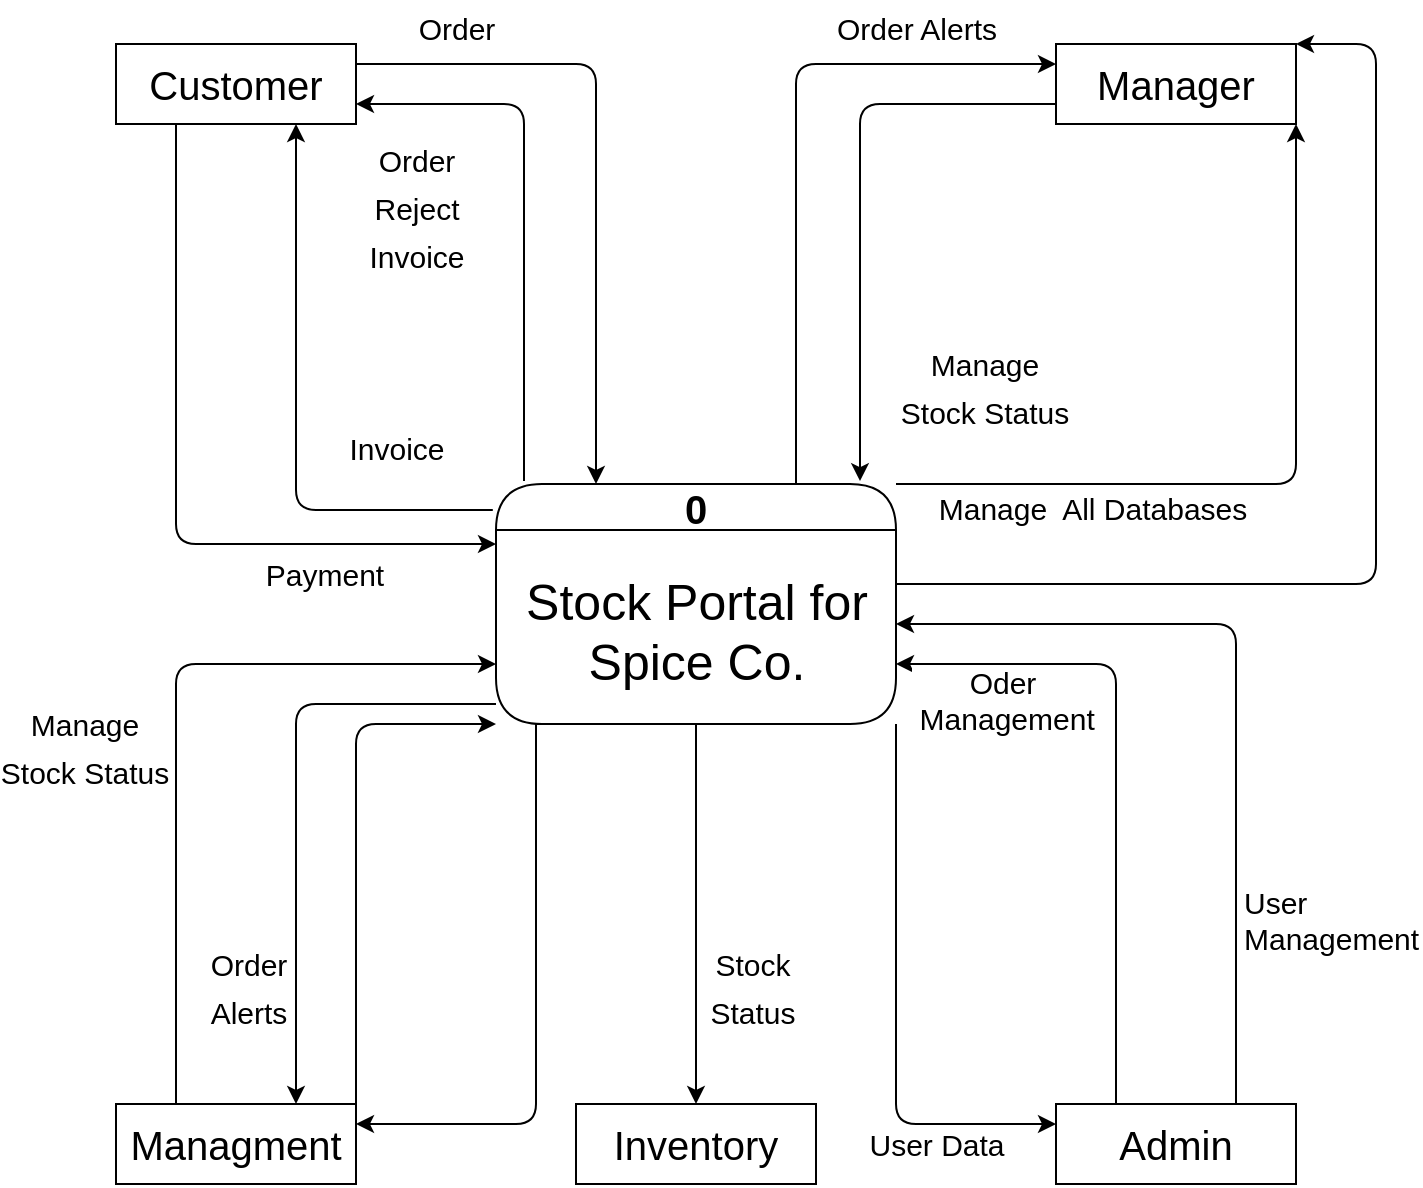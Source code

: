 <mxfile>
    <diagram id="lw6FeT4Sz2WTlQnbvO4H" name="Page-1">
        <mxGraphModel dx="1413" dy="783" grid="1" gridSize="10" guides="1" tooltips="1" connect="1" arrows="1" fold="1" page="1" pageScale="1" pageWidth="850" pageHeight="1100" math="0" shadow="0">
            <root>
                <mxCell id="0"/>
                <mxCell id="1" parent="0"/>
                <mxCell id="36" style="edgeStyle=none;html=1;entryX=1;entryY=0.25;entryDx=0;entryDy=0;" parent="1" target="9" edge="1">
                    <mxGeometry relative="1" as="geometry">
                        <mxPoint x="340" y="410" as="sourcePoint"/>
                        <Array as="points">
                            <mxPoint x="340" y="610"/>
                        </Array>
                    </mxGeometry>
                </mxCell>
                <mxCell id="40" style="edgeStyle=none;html=1;exitX=1;exitY=1;exitDx=0;exitDy=0;entryX=0;entryY=0.25;entryDx=0;entryDy=0;" parent="1" source="2" target="7" edge="1">
                    <mxGeometry relative="1" as="geometry">
                        <Array as="points">
                            <mxPoint x="520" y="610"/>
                        </Array>
                    </mxGeometry>
                </mxCell>
                <mxCell id="41" value="&lt;font style=&quot;font-size: 15px;&quot;&gt;User Data&lt;/font&gt;" style="edgeLabel;html=1;align=center;verticalAlign=middle;resizable=0;points=[];" parent="40" vertex="1" connectable="0">
                    <mxGeometry x="0.567" y="2" relative="1" as="geometry">
                        <mxPoint y="12" as="offset"/>
                    </mxGeometry>
                </mxCell>
                <mxCell id="2" value="&lt;font style=&quot;font-size: 20px;&quot;&gt;0&lt;/font&gt;" style="swimlane;whiteSpace=wrap;html=1;rounded=1;arcSize=50;" parent="1" vertex="1">
                    <mxGeometry x="320" y="290" width="200" height="120" as="geometry"/>
                </mxCell>
                <mxCell id="4" value="&lt;font style=&quot;font-size: 25px;&quot;&gt;Stock Portal for &lt;br&gt;Spice Co.&lt;/font&gt;" style="text;html=1;align=center;verticalAlign=middle;resizable=0;points=[];autosize=1;strokeColor=none;fillColor=none;" parent="2" vertex="1">
                    <mxGeometry x="5" y="38" width="190" height="70" as="geometry"/>
                </mxCell>
                <mxCell id="5" value="&lt;font style=&quot;font-size: 20px;&quot;&gt;Customer&lt;/font&gt;" style="rounded=0;whiteSpace=wrap;html=1;fontSize=14;" parent="1" vertex="1">
                    <mxGeometry x="130" y="70" width="120" height="40" as="geometry"/>
                </mxCell>
                <mxCell id="6" value="&lt;div style=&quot;text-align: start;&quot;&gt;&lt;font style=&quot;background-color: initial; font-size: 20px;&quot;&gt;Manager&lt;/font&gt;&lt;span style=&quot;background-color: initial; color: rgba(0, 0, 0, 0); font-family: monospace; font-size: 0px; text-align: start;&quot;&gt;%3CmxGraphModel%3E%3Croot%3E%3CmxCell%20id%3D%220%22%2F%3E%3CmxCell%20id%3D%221%22%20parent%3D%220%22%2F%3E%3CmxCell%20id%3D%222%22%20value%3D%22%26lt%3Bfont%20style%3D%26quot%3Bfont-size%3A%2020px%3B%26quot%3B%26gt%3BCustomer%26lt%3B%2Ffont%26gt%3B%22%20style%3D%22rounded%3D0%3BwhiteSpace%3Dwrap%3Bhtml%3D1%3BfontSize%3D14%3B%22%20vertex%3D%221%22%20parent%3D%221%22%3E%3CmxGeometry%20x%3D%22130%22%20y%3D%2270%22%20width%3D%22120%22%20height%3D%2240%22%20as%3D%22geometry%22%2F%3E%3C%2FmxCell%3E%3C%2Froot%3E%3C%2FmxGraphModel%3E&lt;/span&gt;&lt;span style=&quot;background-color: initial; font-size: 0px;&quot;&gt;&lt;font face=&quot;monospace&quot; color=&quot;rgba(0, 0, 0, 0)&quot;&gt;https://music.youtube.com/watch?v=BXsjKvdEae4&amp;amp;si=lK1nP5Bo9hr5hulV&lt;/font&gt;&lt;/span&gt;&lt;/div&gt;" style="rounded=0;whiteSpace=wrap;html=1;fontSize=14;" parent="1" vertex="1">
                    <mxGeometry x="600" y="70" width="120" height="40" as="geometry"/>
                </mxCell>
                <mxCell id="7" value="&lt;div style=&quot;text-align: start;&quot;&gt;&lt;span style=&quot;font-size: 20px;&quot;&gt;Admin&lt;/span&gt;&lt;/div&gt;" style="rounded=0;whiteSpace=wrap;html=1;fontSize=14;" parent="1" vertex="1">
                    <mxGeometry x="600" y="600" width="120" height="40" as="geometry"/>
                </mxCell>
                <mxCell id="8" value="&lt;div style=&quot;text-align: start;&quot;&gt;&lt;span style=&quot;font-size: 20px;&quot;&gt;Inventory&lt;/span&gt;&lt;/div&gt;" style="rounded=0;whiteSpace=wrap;html=1;fontSize=14;" parent="1" vertex="1">
                    <mxGeometry x="360" y="600" width="120" height="40" as="geometry"/>
                </mxCell>
                <mxCell id="35" style="edgeStyle=none;html=1;exitX=1;exitY=0.5;exitDx=0;exitDy=0;entryX=0;entryY=1;entryDx=0;entryDy=0;" parent="1" source="9" target="2" edge="1">
                    <mxGeometry relative="1" as="geometry">
                        <Array as="points">
                            <mxPoint x="250" y="410"/>
                        </Array>
                    </mxGeometry>
                </mxCell>
                <mxCell id="9" value="&lt;div style=&quot;text-align: start;&quot;&gt;&lt;span style=&quot;font-size: 20px;&quot;&gt;Managment&lt;/span&gt;&lt;/div&gt;" style="rounded=0;whiteSpace=wrap;html=1;fontSize=14;" parent="1" vertex="1">
                    <mxGeometry x="130" y="600" width="120" height="40" as="geometry"/>
                </mxCell>
                <mxCell id="11" value="" style="endArrow=classic;html=1;fontSize=20;entryX=0.75;entryY=0;entryDx=0;entryDy=0;" parent="1" target="9" edge="1">
                    <mxGeometry width="50" height="50" relative="1" as="geometry">
                        <mxPoint x="320" y="400" as="sourcePoint"/>
                        <mxPoint x="450" y="340" as="targetPoint"/>
                        <Array as="points">
                            <mxPoint x="220" y="400"/>
                        </Array>
                    </mxGeometry>
                </mxCell>
                <mxCell id="22" value="&lt;font style=&quot;font-size: 15px;&quot;&gt;Order&lt;br&gt;Alerts&lt;br&gt;&lt;/font&gt;" style="edgeLabel;html=1;align=center;verticalAlign=middle;resizable=0;points=[];fontSize=20;" parent="11" vertex="1" connectable="0">
                    <mxGeometry x="0.648" y="1" relative="1" as="geometry">
                        <mxPoint x="-25" y="-7" as="offset"/>
                    </mxGeometry>
                </mxCell>
                <mxCell id="12" value="" style="endArrow=classic;html=1;fontSize=20;entryX=0;entryY=0.75;entryDx=0;entryDy=0;exitX=0.25;exitY=0;exitDx=0;exitDy=0;" parent="1" source="9" target="2" edge="1">
                    <mxGeometry width="50" height="50" relative="1" as="geometry">
                        <mxPoint x="400" y="390" as="sourcePoint"/>
                        <mxPoint x="450" y="340" as="targetPoint"/>
                        <Array as="points">
                            <mxPoint x="160" y="380"/>
                        </Array>
                    </mxGeometry>
                </mxCell>
                <mxCell id="13" value="" style="endArrow=classic;html=1;fontSize=20;entryX=0;entryY=0.25;entryDx=0;entryDy=0;exitX=0.25;exitY=1;exitDx=0;exitDy=0;" parent="1" source="5" target="2" edge="1">
                    <mxGeometry width="50" height="50" relative="1" as="geometry">
                        <mxPoint x="400" y="390" as="sourcePoint"/>
                        <mxPoint x="450" y="340" as="targetPoint"/>
                        <Array as="points">
                            <mxPoint x="160" y="320"/>
                        </Array>
                    </mxGeometry>
                </mxCell>
                <mxCell id="14" value="" style="endArrow=classic;html=1;fontSize=20;entryX=0.75;entryY=1;entryDx=0;entryDy=0;exitX=-0.008;exitY=0.108;exitDx=0;exitDy=0;exitPerimeter=0;" parent="1" source="2" target="5" edge="1">
                    <mxGeometry width="50" height="50" relative="1" as="geometry">
                        <mxPoint x="400" y="390" as="sourcePoint"/>
                        <mxPoint x="450" y="340" as="targetPoint"/>
                        <Array as="points">
                            <mxPoint x="220" y="303"/>
                        </Array>
                    </mxGeometry>
                </mxCell>
                <mxCell id="15" value="" style="endArrow=classic;html=1;fontSize=20;entryX=1;entryY=0.75;entryDx=0;entryDy=0;exitX=0.07;exitY=-0.012;exitDx=0;exitDy=0;exitPerimeter=0;" parent="1" source="2" target="5" edge="1">
                    <mxGeometry width="50" height="50" relative="1" as="geometry">
                        <mxPoint x="400" y="390" as="sourcePoint"/>
                        <mxPoint x="450" y="340" as="targetPoint"/>
                        <Array as="points">
                            <mxPoint x="334" y="100"/>
                        </Array>
                    </mxGeometry>
                </mxCell>
                <mxCell id="16" value="" style="endArrow=classic;html=1;fontSize=20;exitX=1;exitY=0.25;exitDx=0;exitDy=0;entryX=0.25;entryY=0;entryDx=0;entryDy=0;" parent="1" source="5" target="2" edge="1">
                    <mxGeometry width="50" height="50" relative="1" as="geometry">
                        <mxPoint x="400" y="390" as="sourcePoint"/>
                        <mxPoint x="450" y="340" as="targetPoint"/>
                        <Array as="points">
                            <mxPoint x="370" y="80"/>
                        </Array>
                    </mxGeometry>
                </mxCell>
                <mxCell id="17" value="" style="endArrow=classic;html=1;fontSize=20;entryX=0;entryY=0.25;entryDx=0;entryDy=0;exitX=0.75;exitY=0;exitDx=0;exitDy=0;" parent="1" source="2" target="6" edge="1">
                    <mxGeometry width="50" height="50" relative="1" as="geometry">
                        <mxPoint x="400" y="390" as="sourcePoint"/>
                        <mxPoint x="450" y="340" as="targetPoint"/>
                        <Array as="points">
                            <mxPoint x="470" y="80"/>
                        </Array>
                    </mxGeometry>
                </mxCell>
                <mxCell id="18" value="" style="endArrow=classic;html=1;fontSize=20;exitX=0;exitY=0.75;exitDx=0;exitDy=0;entryX=0.91;entryY=-0.012;entryDx=0;entryDy=0;entryPerimeter=0;" parent="1" source="6" target="2" edge="1">
                    <mxGeometry width="50" height="50" relative="1" as="geometry">
                        <mxPoint x="400" y="390" as="sourcePoint"/>
                        <mxPoint x="510" y="300" as="targetPoint"/>
                        <Array as="points">
                            <mxPoint x="502" y="100"/>
                        </Array>
                    </mxGeometry>
                </mxCell>
                <mxCell id="19" value="" style="endArrow=classic;html=1;fontSize=20;exitX=0.5;exitY=1;exitDx=0;exitDy=0;entryX=0.5;entryY=0;entryDx=0;entryDy=0;" parent="1" source="2" target="8" edge="1">
                    <mxGeometry width="50" height="50" relative="1" as="geometry">
                        <mxPoint x="400" y="390" as="sourcePoint"/>
                        <mxPoint x="450" y="340" as="targetPoint"/>
                    </mxGeometry>
                </mxCell>
                <mxCell id="20" value="" style="endArrow=classic;html=1;fontSize=20;entryX=1;entryY=0.75;entryDx=0;entryDy=0;" parent="1" target="2" edge="1">
                    <mxGeometry width="50" height="50" relative="1" as="geometry">
                        <mxPoint x="630" y="600" as="sourcePoint"/>
                        <mxPoint x="450" y="340" as="targetPoint"/>
                        <Array as="points">
                            <mxPoint x="630" y="380"/>
                        </Array>
                    </mxGeometry>
                </mxCell>
                <mxCell id="38" value="&lt;font style=&quot;font-size: 15px;&quot;&gt;Oder&lt;br&gt;&amp;nbsp;Management&lt;/font&gt;" style="edgeLabel;html=1;align=center;verticalAlign=middle;resizable=0;points=[];" parent="20" vertex="1" connectable="0">
                    <mxGeometry x="0.681" y="1" relative="1" as="geometry">
                        <mxPoint y="17" as="offset"/>
                    </mxGeometry>
                </mxCell>
                <mxCell id="21" value="" style="endArrow=classic;html=1;fontSize=20;exitX=0.75;exitY=0;exitDx=0;exitDy=0;" parent="1" source="7" edge="1">
                    <mxGeometry width="50" height="50" relative="1" as="geometry">
                        <mxPoint x="400" y="390" as="sourcePoint"/>
                        <mxPoint x="520" y="360" as="targetPoint"/>
                        <Array as="points">
                            <mxPoint x="690" y="360"/>
                        </Array>
                    </mxGeometry>
                </mxCell>
                <mxCell id="23" value="&lt;font style=&quot;font-size: 15px;&quot;&gt;Manage&lt;br&gt;Stock Status&lt;br&gt;&lt;/font&gt;" style="edgeLabel;html=1;align=center;verticalAlign=middle;resizable=0;points=[];fontSize=20;" parent="1" vertex="1" connectable="0">
                    <mxGeometry x="110" y="410" as="geometry">
                        <mxPoint x="4" y="10" as="offset"/>
                    </mxGeometry>
                </mxCell>
                <mxCell id="24" value="&lt;font style=&quot;font-size: 15px;&quot;&gt;Stock&lt;br&gt;Status&lt;br&gt;&lt;/font&gt;" style="edgeLabel;html=1;align=center;verticalAlign=middle;resizable=0;points=[];fontSize=20;" parent="1" vertex="1" connectable="0">
                    <mxGeometry x="450" y="540" as="geometry">
                        <mxPoint x="-2" as="offset"/>
                    </mxGeometry>
                </mxCell>
                <mxCell id="25" value="&lt;font style=&quot;font-size: 15px;&quot;&gt;&lt;br&gt;&lt;/font&gt;" style="edgeLabel;html=1;align=center;verticalAlign=middle;resizable=0;points=[];fontSize=20;" parent="1" vertex="1" connectable="0">
                    <mxGeometry x="580" y="540" as="geometry">
                        <mxPoint x="-24" y="2" as="offset"/>
                    </mxGeometry>
                </mxCell>
                <mxCell id="26" value="&lt;font style=&quot;font-size: 15px;&quot;&gt;Manage&amp;nbsp; All Databases&lt;br&gt;&lt;/font&gt;" style="edgeLabel;html=1;align=center;verticalAlign=middle;resizable=0;points=[];fontSize=20;" parent="1" vertex="1" connectable="0">
                    <mxGeometry x="620" y="300" as="geometry">
                        <mxPoint x="-2" as="offset"/>
                    </mxGeometry>
                </mxCell>
                <mxCell id="27" value="&lt;font style=&quot;font-size: 15px;&quot;&gt;Manage&lt;br&gt;Stock Status&lt;br&gt;&lt;/font&gt;" style="edgeLabel;html=1;align=center;verticalAlign=middle;resizable=0;points=[];fontSize=20;" parent="1" vertex="1" connectable="0">
                    <mxGeometry x="560" y="230" as="geometry">
                        <mxPoint x="4" y="10" as="offset"/>
                    </mxGeometry>
                </mxCell>
                <mxCell id="28" value="&lt;font style=&quot;font-size: 15px;&quot;&gt;Order Alerts&lt;br&gt;&lt;/font&gt;" style="edgeLabel;html=1;align=center;verticalAlign=middle;resizable=0;points=[];fontSize=20;" parent="1" vertex="1" connectable="0">
                    <mxGeometry x="530" y="60" as="geometry"/>
                </mxCell>
                <mxCell id="29" value="&lt;font style=&quot;font-size: 15px;&quot;&gt;Order&lt;br&gt;&lt;/font&gt;" style="edgeLabel;html=1;align=center;verticalAlign=middle;resizable=0;points=[];fontSize=20;" parent="1" vertex="1" connectable="0">
                    <mxGeometry x="300" y="60" as="geometry"/>
                </mxCell>
                <mxCell id="30" value="&lt;font style=&quot;font-size: 15px;&quot;&gt;Order&lt;br&gt;Reject&lt;br&gt;Invoice&lt;br&gt;&lt;/font&gt;" style="edgeLabel;html=1;align=center;verticalAlign=middle;resizable=0;points=[];fontSize=20;" parent="1" vertex="1" connectable="0">
                    <mxGeometry x="280" y="150" as="geometry"/>
                </mxCell>
                <mxCell id="31" value="&lt;font style=&quot;font-size: 15px;&quot;&gt;Invoice&lt;br&gt;&lt;/font&gt;" style="edgeLabel;html=1;align=center;verticalAlign=middle;resizable=0;points=[];fontSize=20;" parent="1" vertex="1" connectable="0">
                    <mxGeometry x="270" y="270" as="geometry"/>
                </mxCell>
                <mxCell id="32" value="&lt;font style=&quot;font-size: 15px;&quot;&gt;Payment&lt;br&gt;&lt;/font&gt;" style="edgeLabel;html=1;align=center;verticalAlign=middle;resizable=0;points=[];fontSize=20;" parent="1" vertex="1" connectable="0">
                    <mxGeometry x="250" y="339" as="geometry">
                        <mxPoint x="-16" y="-6" as="offset"/>
                    </mxGeometry>
                </mxCell>
                <mxCell id="33" value="" style="endArrow=classic;html=1;fontSize=20;entryX=1;entryY=1;entryDx=0;entryDy=0;exitX=1;exitY=0;exitDx=0;exitDy=0;" parent="1" source="2" target="6" edge="1">
                    <mxGeometry width="50" height="50" relative="1" as="geometry">
                        <mxPoint x="720" y="320" as="sourcePoint"/>
                        <mxPoint x="850" y="110" as="targetPoint"/>
                        <Array as="points">
                            <mxPoint x="720" y="290"/>
                            <mxPoint x="720" y="110"/>
                        </Array>
                    </mxGeometry>
                </mxCell>
                <mxCell id="34" value="" style="endArrow=classic;html=1;fontSize=20;entryX=1;entryY=0;entryDx=0;entryDy=0;" parent="1" target="6" edge="1">
                    <mxGeometry width="50" height="50" relative="1" as="geometry">
                        <mxPoint x="520" y="340" as="sourcePoint"/>
                        <mxPoint x="870" y="30" as="targetPoint"/>
                        <Array as="points">
                            <mxPoint x="760" y="340"/>
                            <mxPoint x="760" y="70"/>
                        </Array>
                    </mxGeometry>
                </mxCell>
                <mxCell id="39" value="&lt;font style=&quot;font-size: 15px;&quot;&gt;User &lt;br&gt;Management&lt;/font&gt;" style="edgeLabel;html=1;align=left;verticalAlign=middle;resizable=0;points=[];" parent="1" vertex="1" connectable="0">
                    <mxGeometry x="700" y="510" as="geometry">
                        <mxPoint x="-8" y="-2" as="offset"/>
                    </mxGeometry>
                </mxCell>
            </root>
        </mxGraphModel>
    </diagram>
</mxfile>